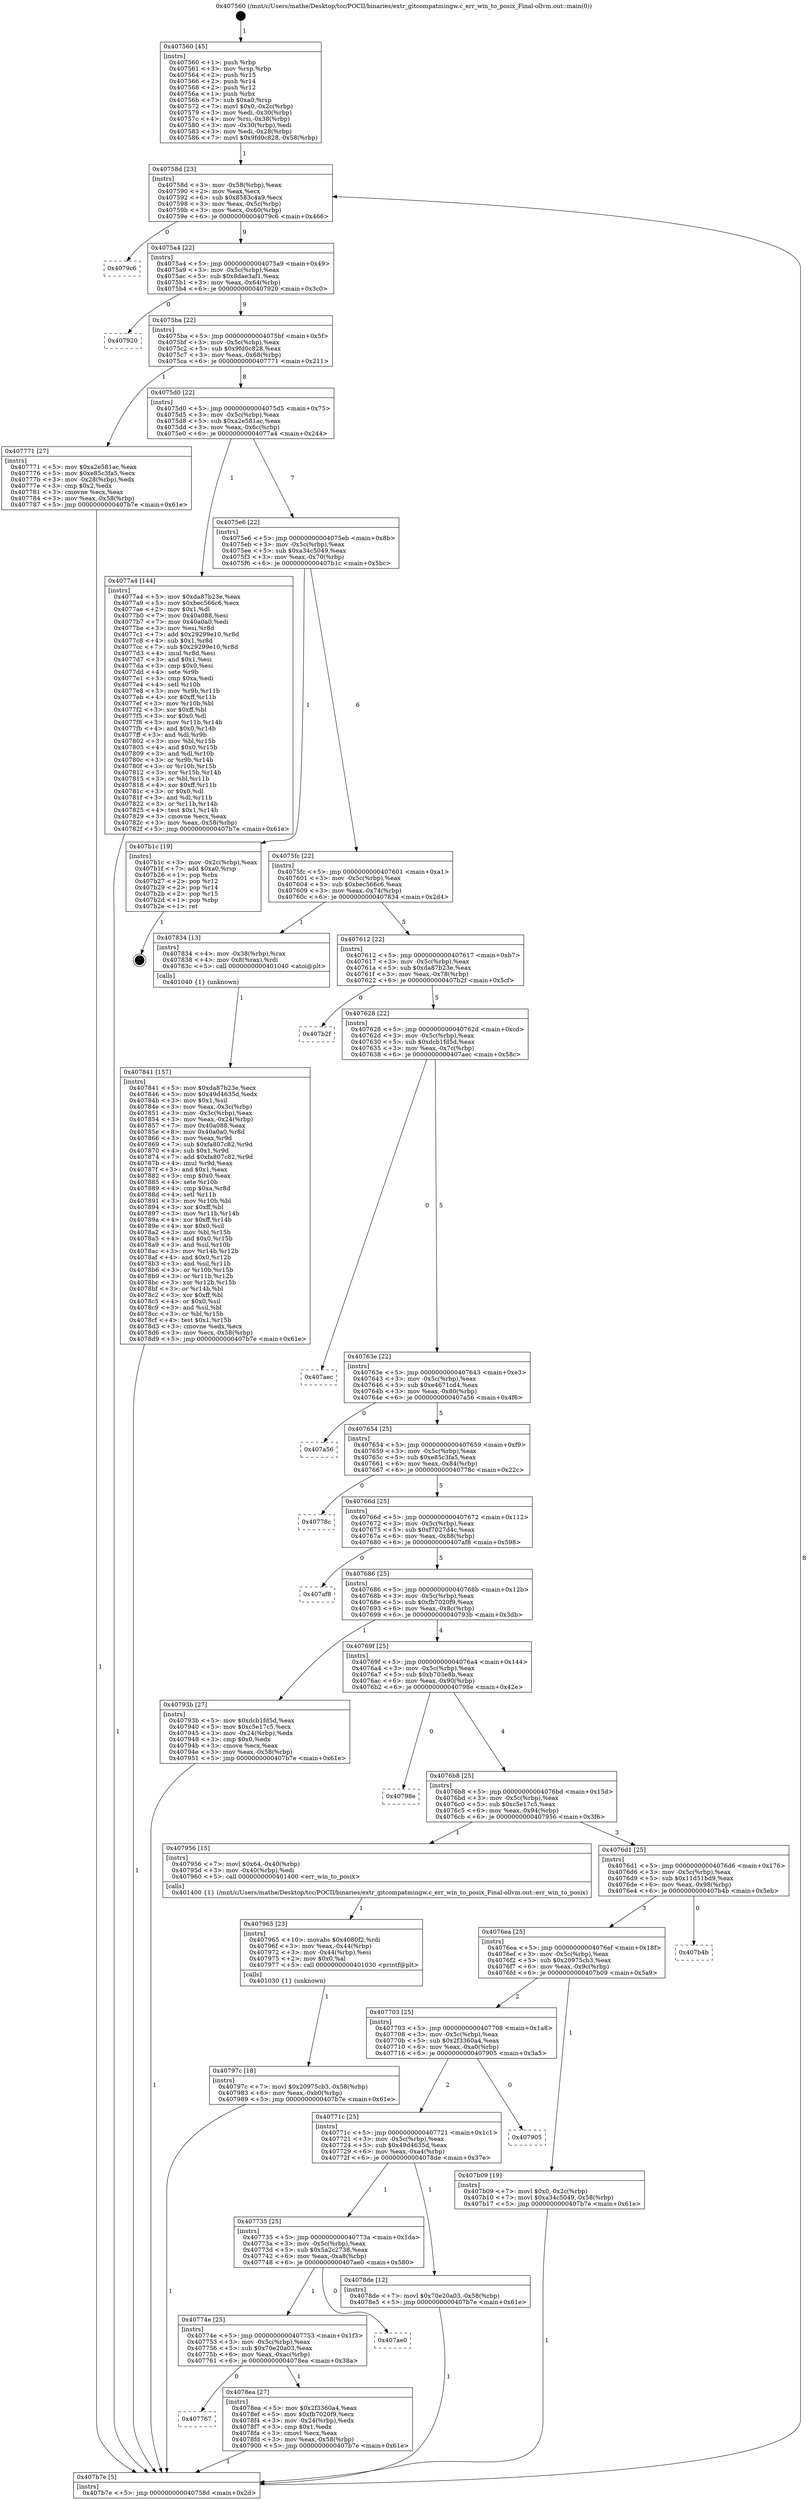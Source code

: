 digraph "0x407560" {
  label = "0x407560 (/mnt/c/Users/mathe/Desktop/tcc/POCII/binaries/extr_gitcompatmingw.c_err_win_to_posix_Final-ollvm.out::main(0))"
  labelloc = "t"
  node[shape=record]

  Entry [label="",width=0.3,height=0.3,shape=circle,fillcolor=black,style=filled]
  "0x40758d" [label="{
     0x40758d [23]\l
     | [instrs]\l
     &nbsp;&nbsp;0x40758d \<+3\>: mov -0x58(%rbp),%eax\l
     &nbsp;&nbsp;0x407590 \<+2\>: mov %eax,%ecx\l
     &nbsp;&nbsp;0x407592 \<+6\>: sub $0x8583c4a9,%ecx\l
     &nbsp;&nbsp;0x407598 \<+3\>: mov %eax,-0x5c(%rbp)\l
     &nbsp;&nbsp;0x40759b \<+3\>: mov %ecx,-0x60(%rbp)\l
     &nbsp;&nbsp;0x40759e \<+6\>: je 00000000004079c6 \<main+0x466\>\l
  }"]
  "0x4079c6" [label="{
     0x4079c6\l
  }", style=dashed]
  "0x4075a4" [label="{
     0x4075a4 [22]\l
     | [instrs]\l
     &nbsp;&nbsp;0x4075a4 \<+5\>: jmp 00000000004075a9 \<main+0x49\>\l
     &nbsp;&nbsp;0x4075a9 \<+3\>: mov -0x5c(%rbp),%eax\l
     &nbsp;&nbsp;0x4075ac \<+5\>: sub $0x8dae3af1,%eax\l
     &nbsp;&nbsp;0x4075b1 \<+3\>: mov %eax,-0x64(%rbp)\l
     &nbsp;&nbsp;0x4075b4 \<+6\>: je 0000000000407920 \<main+0x3c0\>\l
  }"]
  Exit [label="",width=0.3,height=0.3,shape=circle,fillcolor=black,style=filled,peripheries=2]
  "0x407920" [label="{
     0x407920\l
  }", style=dashed]
  "0x4075ba" [label="{
     0x4075ba [22]\l
     | [instrs]\l
     &nbsp;&nbsp;0x4075ba \<+5\>: jmp 00000000004075bf \<main+0x5f\>\l
     &nbsp;&nbsp;0x4075bf \<+3\>: mov -0x5c(%rbp),%eax\l
     &nbsp;&nbsp;0x4075c2 \<+5\>: sub $0x9fd0c828,%eax\l
     &nbsp;&nbsp;0x4075c7 \<+3\>: mov %eax,-0x68(%rbp)\l
     &nbsp;&nbsp;0x4075ca \<+6\>: je 0000000000407771 \<main+0x211\>\l
  }"]
  "0x40797c" [label="{
     0x40797c [18]\l
     | [instrs]\l
     &nbsp;&nbsp;0x40797c \<+7\>: movl $0x20975cb3,-0x58(%rbp)\l
     &nbsp;&nbsp;0x407983 \<+6\>: mov %eax,-0xb0(%rbp)\l
     &nbsp;&nbsp;0x407989 \<+5\>: jmp 0000000000407b7e \<main+0x61e\>\l
  }"]
  "0x407771" [label="{
     0x407771 [27]\l
     | [instrs]\l
     &nbsp;&nbsp;0x407771 \<+5\>: mov $0xa2e581ac,%eax\l
     &nbsp;&nbsp;0x407776 \<+5\>: mov $0xe85c3fa5,%ecx\l
     &nbsp;&nbsp;0x40777b \<+3\>: mov -0x28(%rbp),%edx\l
     &nbsp;&nbsp;0x40777e \<+3\>: cmp $0x2,%edx\l
     &nbsp;&nbsp;0x407781 \<+3\>: cmovne %ecx,%eax\l
     &nbsp;&nbsp;0x407784 \<+3\>: mov %eax,-0x58(%rbp)\l
     &nbsp;&nbsp;0x407787 \<+5\>: jmp 0000000000407b7e \<main+0x61e\>\l
  }"]
  "0x4075d0" [label="{
     0x4075d0 [22]\l
     | [instrs]\l
     &nbsp;&nbsp;0x4075d0 \<+5\>: jmp 00000000004075d5 \<main+0x75\>\l
     &nbsp;&nbsp;0x4075d5 \<+3\>: mov -0x5c(%rbp),%eax\l
     &nbsp;&nbsp;0x4075d8 \<+5\>: sub $0xa2e581ac,%eax\l
     &nbsp;&nbsp;0x4075dd \<+3\>: mov %eax,-0x6c(%rbp)\l
     &nbsp;&nbsp;0x4075e0 \<+6\>: je 00000000004077a4 \<main+0x244\>\l
  }"]
  "0x407b7e" [label="{
     0x407b7e [5]\l
     | [instrs]\l
     &nbsp;&nbsp;0x407b7e \<+5\>: jmp 000000000040758d \<main+0x2d\>\l
  }"]
  "0x407560" [label="{
     0x407560 [45]\l
     | [instrs]\l
     &nbsp;&nbsp;0x407560 \<+1\>: push %rbp\l
     &nbsp;&nbsp;0x407561 \<+3\>: mov %rsp,%rbp\l
     &nbsp;&nbsp;0x407564 \<+2\>: push %r15\l
     &nbsp;&nbsp;0x407566 \<+2\>: push %r14\l
     &nbsp;&nbsp;0x407568 \<+2\>: push %r12\l
     &nbsp;&nbsp;0x40756a \<+1\>: push %rbx\l
     &nbsp;&nbsp;0x40756b \<+7\>: sub $0xa0,%rsp\l
     &nbsp;&nbsp;0x407572 \<+7\>: movl $0x0,-0x2c(%rbp)\l
     &nbsp;&nbsp;0x407579 \<+3\>: mov %edi,-0x30(%rbp)\l
     &nbsp;&nbsp;0x40757c \<+4\>: mov %rsi,-0x38(%rbp)\l
     &nbsp;&nbsp;0x407580 \<+3\>: mov -0x30(%rbp),%edi\l
     &nbsp;&nbsp;0x407583 \<+3\>: mov %edi,-0x28(%rbp)\l
     &nbsp;&nbsp;0x407586 \<+7\>: movl $0x9fd0c828,-0x58(%rbp)\l
  }"]
  "0x407965" [label="{
     0x407965 [23]\l
     | [instrs]\l
     &nbsp;&nbsp;0x407965 \<+10\>: movabs $0x4080f2,%rdi\l
     &nbsp;&nbsp;0x40796f \<+3\>: mov %eax,-0x44(%rbp)\l
     &nbsp;&nbsp;0x407972 \<+3\>: mov -0x44(%rbp),%esi\l
     &nbsp;&nbsp;0x407975 \<+2\>: mov $0x0,%al\l
     &nbsp;&nbsp;0x407977 \<+5\>: call 0000000000401030 \<printf@plt\>\l
     | [calls]\l
     &nbsp;&nbsp;0x401030 \{1\} (unknown)\l
  }"]
  "0x4077a4" [label="{
     0x4077a4 [144]\l
     | [instrs]\l
     &nbsp;&nbsp;0x4077a4 \<+5\>: mov $0xda87b23e,%eax\l
     &nbsp;&nbsp;0x4077a9 \<+5\>: mov $0xbec566c6,%ecx\l
     &nbsp;&nbsp;0x4077ae \<+2\>: mov $0x1,%dl\l
     &nbsp;&nbsp;0x4077b0 \<+7\>: mov 0x40a088,%esi\l
     &nbsp;&nbsp;0x4077b7 \<+7\>: mov 0x40a0a0,%edi\l
     &nbsp;&nbsp;0x4077be \<+3\>: mov %esi,%r8d\l
     &nbsp;&nbsp;0x4077c1 \<+7\>: add $0x29299e10,%r8d\l
     &nbsp;&nbsp;0x4077c8 \<+4\>: sub $0x1,%r8d\l
     &nbsp;&nbsp;0x4077cc \<+7\>: sub $0x29299e10,%r8d\l
     &nbsp;&nbsp;0x4077d3 \<+4\>: imul %r8d,%esi\l
     &nbsp;&nbsp;0x4077d7 \<+3\>: and $0x1,%esi\l
     &nbsp;&nbsp;0x4077da \<+3\>: cmp $0x0,%esi\l
     &nbsp;&nbsp;0x4077dd \<+4\>: sete %r9b\l
     &nbsp;&nbsp;0x4077e1 \<+3\>: cmp $0xa,%edi\l
     &nbsp;&nbsp;0x4077e4 \<+4\>: setl %r10b\l
     &nbsp;&nbsp;0x4077e8 \<+3\>: mov %r9b,%r11b\l
     &nbsp;&nbsp;0x4077eb \<+4\>: xor $0xff,%r11b\l
     &nbsp;&nbsp;0x4077ef \<+3\>: mov %r10b,%bl\l
     &nbsp;&nbsp;0x4077f2 \<+3\>: xor $0xff,%bl\l
     &nbsp;&nbsp;0x4077f5 \<+3\>: xor $0x0,%dl\l
     &nbsp;&nbsp;0x4077f8 \<+3\>: mov %r11b,%r14b\l
     &nbsp;&nbsp;0x4077fb \<+4\>: and $0x0,%r14b\l
     &nbsp;&nbsp;0x4077ff \<+3\>: and %dl,%r9b\l
     &nbsp;&nbsp;0x407802 \<+3\>: mov %bl,%r15b\l
     &nbsp;&nbsp;0x407805 \<+4\>: and $0x0,%r15b\l
     &nbsp;&nbsp;0x407809 \<+3\>: and %dl,%r10b\l
     &nbsp;&nbsp;0x40780c \<+3\>: or %r9b,%r14b\l
     &nbsp;&nbsp;0x40780f \<+3\>: or %r10b,%r15b\l
     &nbsp;&nbsp;0x407812 \<+3\>: xor %r15b,%r14b\l
     &nbsp;&nbsp;0x407815 \<+3\>: or %bl,%r11b\l
     &nbsp;&nbsp;0x407818 \<+4\>: xor $0xff,%r11b\l
     &nbsp;&nbsp;0x40781c \<+3\>: or $0x0,%dl\l
     &nbsp;&nbsp;0x40781f \<+3\>: and %dl,%r11b\l
     &nbsp;&nbsp;0x407822 \<+3\>: or %r11b,%r14b\l
     &nbsp;&nbsp;0x407825 \<+4\>: test $0x1,%r14b\l
     &nbsp;&nbsp;0x407829 \<+3\>: cmovne %ecx,%eax\l
     &nbsp;&nbsp;0x40782c \<+3\>: mov %eax,-0x58(%rbp)\l
     &nbsp;&nbsp;0x40782f \<+5\>: jmp 0000000000407b7e \<main+0x61e\>\l
  }"]
  "0x4075e6" [label="{
     0x4075e6 [22]\l
     | [instrs]\l
     &nbsp;&nbsp;0x4075e6 \<+5\>: jmp 00000000004075eb \<main+0x8b\>\l
     &nbsp;&nbsp;0x4075eb \<+3\>: mov -0x5c(%rbp),%eax\l
     &nbsp;&nbsp;0x4075ee \<+5\>: sub $0xa34c5049,%eax\l
     &nbsp;&nbsp;0x4075f3 \<+3\>: mov %eax,-0x70(%rbp)\l
     &nbsp;&nbsp;0x4075f6 \<+6\>: je 0000000000407b1c \<main+0x5bc\>\l
  }"]
  "0x407767" [label="{
     0x407767\l
  }", style=dashed]
  "0x407b1c" [label="{
     0x407b1c [19]\l
     | [instrs]\l
     &nbsp;&nbsp;0x407b1c \<+3\>: mov -0x2c(%rbp),%eax\l
     &nbsp;&nbsp;0x407b1f \<+7\>: add $0xa0,%rsp\l
     &nbsp;&nbsp;0x407b26 \<+1\>: pop %rbx\l
     &nbsp;&nbsp;0x407b27 \<+2\>: pop %r12\l
     &nbsp;&nbsp;0x407b29 \<+2\>: pop %r14\l
     &nbsp;&nbsp;0x407b2b \<+2\>: pop %r15\l
     &nbsp;&nbsp;0x407b2d \<+1\>: pop %rbp\l
     &nbsp;&nbsp;0x407b2e \<+1\>: ret\l
  }"]
  "0x4075fc" [label="{
     0x4075fc [22]\l
     | [instrs]\l
     &nbsp;&nbsp;0x4075fc \<+5\>: jmp 0000000000407601 \<main+0xa1\>\l
     &nbsp;&nbsp;0x407601 \<+3\>: mov -0x5c(%rbp),%eax\l
     &nbsp;&nbsp;0x407604 \<+5\>: sub $0xbec566c6,%eax\l
     &nbsp;&nbsp;0x407609 \<+3\>: mov %eax,-0x74(%rbp)\l
     &nbsp;&nbsp;0x40760c \<+6\>: je 0000000000407834 \<main+0x2d4\>\l
  }"]
  "0x4078ea" [label="{
     0x4078ea [27]\l
     | [instrs]\l
     &nbsp;&nbsp;0x4078ea \<+5\>: mov $0x2f3360a4,%eax\l
     &nbsp;&nbsp;0x4078ef \<+5\>: mov $0xfb7020f9,%ecx\l
     &nbsp;&nbsp;0x4078f4 \<+3\>: mov -0x24(%rbp),%edx\l
     &nbsp;&nbsp;0x4078f7 \<+3\>: cmp $0x1,%edx\l
     &nbsp;&nbsp;0x4078fa \<+3\>: cmovl %ecx,%eax\l
     &nbsp;&nbsp;0x4078fd \<+3\>: mov %eax,-0x58(%rbp)\l
     &nbsp;&nbsp;0x407900 \<+5\>: jmp 0000000000407b7e \<main+0x61e\>\l
  }"]
  "0x407834" [label="{
     0x407834 [13]\l
     | [instrs]\l
     &nbsp;&nbsp;0x407834 \<+4\>: mov -0x38(%rbp),%rax\l
     &nbsp;&nbsp;0x407838 \<+4\>: mov 0x8(%rax),%rdi\l
     &nbsp;&nbsp;0x40783c \<+5\>: call 0000000000401040 \<atoi@plt\>\l
     | [calls]\l
     &nbsp;&nbsp;0x401040 \{1\} (unknown)\l
  }"]
  "0x407612" [label="{
     0x407612 [22]\l
     | [instrs]\l
     &nbsp;&nbsp;0x407612 \<+5\>: jmp 0000000000407617 \<main+0xb7\>\l
     &nbsp;&nbsp;0x407617 \<+3\>: mov -0x5c(%rbp),%eax\l
     &nbsp;&nbsp;0x40761a \<+5\>: sub $0xda87b23e,%eax\l
     &nbsp;&nbsp;0x40761f \<+3\>: mov %eax,-0x78(%rbp)\l
     &nbsp;&nbsp;0x407622 \<+6\>: je 0000000000407b2f \<main+0x5cf\>\l
  }"]
  "0x407841" [label="{
     0x407841 [157]\l
     | [instrs]\l
     &nbsp;&nbsp;0x407841 \<+5\>: mov $0xda87b23e,%ecx\l
     &nbsp;&nbsp;0x407846 \<+5\>: mov $0x49d4635d,%edx\l
     &nbsp;&nbsp;0x40784b \<+3\>: mov $0x1,%sil\l
     &nbsp;&nbsp;0x40784e \<+3\>: mov %eax,-0x3c(%rbp)\l
     &nbsp;&nbsp;0x407851 \<+3\>: mov -0x3c(%rbp),%eax\l
     &nbsp;&nbsp;0x407854 \<+3\>: mov %eax,-0x24(%rbp)\l
     &nbsp;&nbsp;0x407857 \<+7\>: mov 0x40a088,%eax\l
     &nbsp;&nbsp;0x40785e \<+8\>: mov 0x40a0a0,%r8d\l
     &nbsp;&nbsp;0x407866 \<+3\>: mov %eax,%r9d\l
     &nbsp;&nbsp;0x407869 \<+7\>: sub $0xfa807c82,%r9d\l
     &nbsp;&nbsp;0x407870 \<+4\>: sub $0x1,%r9d\l
     &nbsp;&nbsp;0x407874 \<+7\>: add $0xfa807c82,%r9d\l
     &nbsp;&nbsp;0x40787b \<+4\>: imul %r9d,%eax\l
     &nbsp;&nbsp;0x40787f \<+3\>: and $0x1,%eax\l
     &nbsp;&nbsp;0x407882 \<+3\>: cmp $0x0,%eax\l
     &nbsp;&nbsp;0x407885 \<+4\>: sete %r10b\l
     &nbsp;&nbsp;0x407889 \<+4\>: cmp $0xa,%r8d\l
     &nbsp;&nbsp;0x40788d \<+4\>: setl %r11b\l
     &nbsp;&nbsp;0x407891 \<+3\>: mov %r10b,%bl\l
     &nbsp;&nbsp;0x407894 \<+3\>: xor $0xff,%bl\l
     &nbsp;&nbsp;0x407897 \<+3\>: mov %r11b,%r14b\l
     &nbsp;&nbsp;0x40789a \<+4\>: xor $0xff,%r14b\l
     &nbsp;&nbsp;0x40789e \<+4\>: xor $0x0,%sil\l
     &nbsp;&nbsp;0x4078a2 \<+3\>: mov %bl,%r15b\l
     &nbsp;&nbsp;0x4078a5 \<+4\>: and $0x0,%r15b\l
     &nbsp;&nbsp;0x4078a9 \<+3\>: and %sil,%r10b\l
     &nbsp;&nbsp;0x4078ac \<+3\>: mov %r14b,%r12b\l
     &nbsp;&nbsp;0x4078af \<+4\>: and $0x0,%r12b\l
     &nbsp;&nbsp;0x4078b3 \<+3\>: and %sil,%r11b\l
     &nbsp;&nbsp;0x4078b6 \<+3\>: or %r10b,%r15b\l
     &nbsp;&nbsp;0x4078b9 \<+3\>: or %r11b,%r12b\l
     &nbsp;&nbsp;0x4078bc \<+3\>: xor %r12b,%r15b\l
     &nbsp;&nbsp;0x4078bf \<+3\>: or %r14b,%bl\l
     &nbsp;&nbsp;0x4078c2 \<+3\>: xor $0xff,%bl\l
     &nbsp;&nbsp;0x4078c5 \<+4\>: or $0x0,%sil\l
     &nbsp;&nbsp;0x4078c9 \<+3\>: and %sil,%bl\l
     &nbsp;&nbsp;0x4078cc \<+3\>: or %bl,%r15b\l
     &nbsp;&nbsp;0x4078cf \<+4\>: test $0x1,%r15b\l
     &nbsp;&nbsp;0x4078d3 \<+3\>: cmovne %edx,%ecx\l
     &nbsp;&nbsp;0x4078d6 \<+3\>: mov %ecx,-0x58(%rbp)\l
     &nbsp;&nbsp;0x4078d9 \<+5\>: jmp 0000000000407b7e \<main+0x61e\>\l
  }"]
  "0x40774e" [label="{
     0x40774e [25]\l
     | [instrs]\l
     &nbsp;&nbsp;0x40774e \<+5\>: jmp 0000000000407753 \<main+0x1f3\>\l
     &nbsp;&nbsp;0x407753 \<+3\>: mov -0x5c(%rbp),%eax\l
     &nbsp;&nbsp;0x407756 \<+5\>: sub $0x70e20a03,%eax\l
     &nbsp;&nbsp;0x40775b \<+6\>: mov %eax,-0xac(%rbp)\l
     &nbsp;&nbsp;0x407761 \<+6\>: je 00000000004078ea \<main+0x38a\>\l
  }"]
  "0x407b2f" [label="{
     0x407b2f\l
  }", style=dashed]
  "0x407628" [label="{
     0x407628 [22]\l
     | [instrs]\l
     &nbsp;&nbsp;0x407628 \<+5\>: jmp 000000000040762d \<main+0xcd\>\l
     &nbsp;&nbsp;0x40762d \<+3\>: mov -0x5c(%rbp),%eax\l
     &nbsp;&nbsp;0x407630 \<+5\>: sub $0xdcb1fd5d,%eax\l
     &nbsp;&nbsp;0x407635 \<+3\>: mov %eax,-0x7c(%rbp)\l
     &nbsp;&nbsp;0x407638 \<+6\>: je 0000000000407aec \<main+0x58c\>\l
  }"]
  "0x407ae0" [label="{
     0x407ae0\l
  }", style=dashed]
  "0x407aec" [label="{
     0x407aec\l
  }", style=dashed]
  "0x40763e" [label="{
     0x40763e [22]\l
     | [instrs]\l
     &nbsp;&nbsp;0x40763e \<+5\>: jmp 0000000000407643 \<main+0xe3\>\l
     &nbsp;&nbsp;0x407643 \<+3\>: mov -0x5c(%rbp),%eax\l
     &nbsp;&nbsp;0x407646 \<+5\>: sub $0xe4671cd4,%eax\l
     &nbsp;&nbsp;0x40764b \<+3\>: mov %eax,-0x80(%rbp)\l
     &nbsp;&nbsp;0x40764e \<+6\>: je 0000000000407a56 \<main+0x4f6\>\l
  }"]
  "0x407735" [label="{
     0x407735 [25]\l
     | [instrs]\l
     &nbsp;&nbsp;0x407735 \<+5\>: jmp 000000000040773a \<main+0x1da\>\l
     &nbsp;&nbsp;0x40773a \<+3\>: mov -0x5c(%rbp),%eax\l
     &nbsp;&nbsp;0x40773d \<+5\>: sub $0x5a2c2738,%eax\l
     &nbsp;&nbsp;0x407742 \<+6\>: mov %eax,-0xa8(%rbp)\l
     &nbsp;&nbsp;0x407748 \<+6\>: je 0000000000407ae0 \<main+0x580\>\l
  }"]
  "0x407a56" [label="{
     0x407a56\l
  }", style=dashed]
  "0x407654" [label="{
     0x407654 [25]\l
     | [instrs]\l
     &nbsp;&nbsp;0x407654 \<+5\>: jmp 0000000000407659 \<main+0xf9\>\l
     &nbsp;&nbsp;0x407659 \<+3\>: mov -0x5c(%rbp),%eax\l
     &nbsp;&nbsp;0x40765c \<+5\>: sub $0xe85c3fa5,%eax\l
     &nbsp;&nbsp;0x407661 \<+6\>: mov %eax,-0x84(%rbp)\l
     &nbsp;&nbsp;0x407667 \<+6\>: je 000000000040778c \<main+0x22c\>\l
  }"]
  "0x4078de" [label="{
     0x4078de [12]\l
     | [instrs]\l
     &nbsp;&nbsp;0x4078de \<+7\>: movl $0x70e20a03,-0x58(%rbp)\l
     &nbsp;&nbsp;0x4078e5 \<+5\>: jmp 0000000000407b7e \<main+0x61e\>\l
  }"]
  "0x40778c" [label="{
     0x40778c\l
  }", style=dashed]
  "0x40766d" [label="{
     0x40766d [25]\l
     | [instrs]\l
     &nbsp;&nbsp;0x40766d \<+5\>: jmp 0000000000407672 \<main+0x112\>\l
     &nbsp;&nbsp;0x407672 \<+3\>: mov -0x5c(%rbp),%eax\l
     &nbsp;&nbsp;0x407675 \<+5\>: sub $0xf7027d4c,%eax\l
     &nbsp;&nbsp;0x40767a \<+6\>: mov %eax,-0x88(%rbp)\l
     &nbsp;&nbsp;0x407680 \<+6\>: je 0000000000407af8 \<main+0x598\>\l
  }"]
  "0x40771c" [label="{
     0x40771c [25]\l
     | [instrs]\l
     &nbsp;&nbsp;0x40771c \<+5\>: jmp 0000000000407721 \<main+0x1c1\>\l
     &nbsp;&nbsp;0x407721 \<+3\>: mov -0x5c(%rbp),%eax\l
     &nbsp;&nbsp;0x407724 \<+5\>: sub $0x49d4635d,%eax\l
     &nbsp;&nbsp;0x407729 \<+6\>: mov %eax,-0xa4(%rbp)\l
     &nbsp;&nbsp;0x40772f \<+6\>: je 00000000004078de \<main+0x37e\>\l
  }"]
  "0x407af8" [label="{
     0x407af8\l
  }", style=dashed]
  "0x407686" [label="{
     0x407686 [25]\l
     | [instrs]\l
     &nbsp;&nbsp;0x407686 \<+5\>: jmp 000000000040768b \<main+0x12b\>\l
     &nbsp;&nbsp;0x40768b \<+3\>: mov -0x5c(%rbp),%eax\l
     &nbsp;&nbsp;0x40768e \<+5\>: sub $0xfb7020f9,%eax\l
     &nbsp;&nbsp;0x407693 \<+6\>: mov %eax,-0x8c(%rbp)\l
     &nbsp;&nbsp;0x407699 \<+6\>: je 000000000040793b \<main+0x3db\>\l
  }"]
  "0x407905" [label="{
     0x407905\l
  }", style=dashed]
  "0x40793b" [label="{
     0x40793b [27]\l
     | [instrs]\l
     &nbsp;&nbsp;0x40793b \<+5\>: mov $0xdcb1fd5d,%eax\l
     &nbsp;&nbsp;0x407940 \<+5\>: mov $0xc5e17c5,%ecx\l
     &nbsp;&nbsp;0x407945 \<+3\>: mov -0x24(%rbp),%edx\l
     &nbsp;&nbsp;0x407948 \<+3\>: cmp $0x0,%edx\l
     &nbsp;&nbsp;0x40794b \<+3\>: cmove %ecx,%eax\l
     &nbsp;&nbsp;0x40794e \<+3\>: mov %eax,-0x58(%rbp)\l
     &nbsp;&nbsp;0x407951 \<+5\>: jmp 0000000000407b7e \<main+0x61e\>\l
  }"]
  "0x40769f" [label="{
     0x40769f [25]\l
     | [instrs]\l
     &nbsp;&nbsp;0x40769f \<+5\>: jmp 00000000004076a4 \<main+0x144\>\l
     &nbsp;&nbsp;0x4076a4 \<+3\>: mov -0x5c(%rbp),%eax\l
     &nbsp;&nbsp;0x4076a7 \<+5\>: sub $0xb703e8b,%eax\l
     &nbsp;&nbsp;0x4076ac \<+6\>: mov %eax,-0x90(%rbp)\l
     &nbsp;&nbsp;0x4076b2 \<+6\>: je 000000000040798e \<main+0x42e\>\l
  }"]
  "0x407703" [label="{
     0x407703 [25]\l
     | [instrs]\l
     &nbsp;&nbsp;0x407703 \<+5\>: jmp 0000000000407708 \<main+0x1a8\>\l
     &nbsp;&nbsp;0x407708 \<+3\>: mov -0x5c(%rbp),%eax\l
     &nbsp;&nbsp;0x40770b \<+5\>: sub $0x2f3360a4,%eax\l
     &nbsp;&nbsp;0x407710 \<+6\>: mov %eax,-0xa0(%rbp)\l
     &nbsp;&nbsp;0x407716 \<+6\>: je 0000000000407905 \<main+0x3a5\>\l
  }"]
  "0x40798e" [label="{
     0x40798e\l
  }", style=dashed]
  "0x4076b8" [label="{
     0x4076b8 [25]\l
     | [instrs]\l
     &nbsp;&nbsp;0x4076b8 \<+5\>: jmp 00000000004076bd \<main+0x15d\>\l
     &nbsp;&nbsp;0x4076bd \<+3\>: mov -0x5c(%rbp),%eax\l
     &nbsp;&nbsp;0x4076c0 \<+5\>: sub $0xc5e17c5,%eax\l
     &nbsp;&nbsp;0x4076c5 \<+6\>: mov %eax,-0x94(%rbp)\l
     &nbsp;&nbsp;0x4076cb \<+6\>: je 0000000000407956 \<main+0x3f6\>\l
  }"]
  "0x407b09" [label="{
     0x407b09 [19]\l
     | [instrs]\l
     &nbsp;&nbsp;0x407b09 \<+7\>: movl $0x0,-0x2c(%rbp)\l
     &nbsp;&nbsp;0x407b10 \<+7\>: movl $0xa34c5049,-0x58(%rbp)\l
     &nbsp;&nbsp;0x407b17 \<+5\>: jmp 0000000000407b7e \<main+0x61e\>\l
  }"]
  "0x407956" [label="{
     0x407956 [15]\l
     | [instrs]\l
     &nbsp;&nbsp;0x407956 \<+7\>: movl $0x64,-0x40(%rbp)\l
     &nbsp;&nbsp;0x40795d \<+3\>: mov -0x40(%rbp),%edi\l
     &nbsp;&nbsp;0x407960 \<+5\>: call 0000000000401400 \<err_win_to_posix\>\l
     | [calls]\l
     &nbsp;&nbsp;0x401400 \{1\} (/mnt/c/Users/mathe/Desktop/tcc/POCII/binaries/extr_gitcompatmingw.c_err_win_to_posix_Final-ollvm.out::err_win_to_posix)\l
  }"]
  "0x4076d1" [label="{
     0x4076d1 [25]\l
     | [instrs]\l
     &nbsp;&nbsp;0x4076d1 \<+5\>: jmp 00000000004076d6 \<main+0x176\>\l
     &nbsp;&nbsp;0x4076d6 \<+3\>: mov -0x5c(%rbp),%eax\l
     &nbsp;&nbsp;0x4076d9 \<+5\>: sub $0x11d51bd9,%eax\l
     &nbsp;&nbsp;0x4076de \<+6\>: mov %eax,-0x98(%rbp)\l
     &nbsp;&nbsp;0x4076e4 \<+6\>: je 0000000000407b4b \<main+0x5eb\>\l
  }"]
  "0x4076ea" [label="{
     0x4076ea [25]\l
     | [instrs]\l
     &nbsp;&nbsp;0x4076ea \<+5\>: jmp 00000000004076ef \<main+0x18f\>\l
     &nbsp;&nbsp;0x4076ef \<+3\>: mov -0x5c(%rbp),%eax\l
     &nbsp;&nbsp;0x4076f2 \<+5\>: sub $0x20975cb3,%eax\l
     &nbsp;&nbsp;0x4076f7 \<+6\>: mov %eax,-0x9c(%rbp)\l
     &nbsp;&nbsp;0x4076fd \<+6\>: je 0000000000407b09 \<main+0x5a9\>\l
  }"]
  "0x407b4b" [label="{
     0x407b4b\l
  }", style=dashed]
  Entry -> "0x407560" [label=" 1"]
  "0x40758d" -> "0x4079c6" [label=" 0"]
  "0x40758d" -> "0x4075a4" [label=" 9"]
  "0x407b1c" -> Exit [label=" 1"]
  "0x4075a4" -> "0x407920" [label=" 0"]
  "0x4075a4" -> "0x4075ba" [label=" 9"]
  "0x407b09" -> "0x407b7e" [label=" 1"]
  "0x4075ba" -> "0x407771" [label=" 1"]
  "0x4075ba" -> "0x4075d0" [label=" 8"]
  "0x407771" -> "0x407b7e" [label=" 1"]
  "0x407560" -> "0x40758d" [label=" 1"]
  "0x407b7e" -> "0x40758d" [label=" 8"]
  "0x40797c" -> "0x407b7e" [label=" 1"]
  "0x4075d0" -> "0x4077a4" [label=" 1"]
  "0x4075d0" -> "0x4075e6" [label=" 7"]
  "0x4077a4" -> "0x407b7e" [label=" 1"]
  "0x407965" -> "0x40797c" [label=" 1"]
  "0x4075e6" -> "0x407b1c" [label=" 1"]
  "0x4075e6" -> "0x4075fc" [label=" 6"]
  "0x407956" -> "0x407965" [label=" 1"]
  "0x4075fc" -> "0x407834" [label=" 1"]
  "0x4075fc" -> "0x407612" [label=" 5"]
  "0x407834" -> "0x407841" [label=" 1"]
  "0x407841" -> "0x407b7e" [label=" 1"]
  "0x40793b" -> "0x407b7e" [label=" 1"]
  "0x407612" -> "0x407b2f" [label=" 0"]
  "0x407612" -> "0x407628" [label=" 5"]
  "0x40774e" -> "0x407767" [label=" 0"]
  "0x407628" -> "0x407aec" [label=" 0"]
  "0x407628" -> "0x40763e" [label=" 5"]
  "0x40774e" -> "0x4078ea" [label=" 1"]
  "0x40763e" -> "0x407a56" [label=" 0"]
  "0x40763e" -> "0x407654" [label=" 5"]
  "0x407735" -> "0x40774e" [label=" 1"]
  "0x407654" -> "0x40778c" [label=" 0"]
  "0x407654" -> "0x40766d" [label=" 5"]
  "0x407735" -> "0x407ae0" [label=" 0"]
  "0x40766d" -> "0x407af8" [label=" 0"]
  "0x40766d" -> "0x407686" [label=" 5"]
  "0x4078de" -> "0x407b7e" [label=" 1"]
  "0x407686" -> "0x40793b" [label=" 1"]
  "0x407686" -> "0x40769f" [label=" 4"]
  "0x40771c" -> "0x407735" [label=" 1"]
  "0x40769f" -> "0x40798e" [label=" 0"]
  "0x40769f" -> "0x4076b8" [label=" 4"]
  "0x4078ea" -> "0x407b7e" [label=" 1"]
  "0x4076b8" -> "0x407956" [label=" 1"]
  "0x4076b8" -> "0x4076d1" [label=" 3"]
  "0x407703" -> "0x40771c" [label=" 2"]
  "0x4076d1" -> "0x407b4b" [label=" 0"]
  "0x4076d1" -> "0x4076ea" [label=" 3"]
  "0x407703" -> "0x407905" [label=" 0"]
  "0x4076ea" -> "0x407b09" [label=" 1"]
  "0x4076ea" -> "0x407703" [label=" 2"]
  "0x40771c" -> "0x4078de" [label=" 1"]
}
